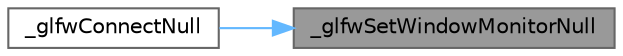 digraph "_glfwSetWindowMonitorNull"
{
 // LATEX_PDF_SIZE
  bgcolor="transparent";
  edge [fontname=Helvetica,fontsize=10,labelfontname=Helvetica,labelfontsize=10];
  node [fontname=Helvetica,fontsize=10,shape=box,height=0.2,width=0.4];
  rankdir="RL";
  Node1 [id="Node000001",label="_glfwSetWindowMonitorNull",height=0.2,width=0.4,color="gray40", fillcolor="grey60", style="filled", fontcolor="black",tooltip=" "];
  Node1 -> Node2 [id="edge2_Node000001_Node000002",dir="back",color="steelblue1",style="solid",tooltip=" "];
  Node2 [id="Node000002",label="_glfwConnectNull",height=0.2,width=0.4,color="grey40", fillcolor="white", style="filled",URL="$_classes_2lib_2external_2glfw_2src_2null__init_8c.html#ab1d5e6831b39be2c5c38a03e6c2d0b86",tooltip=" "];
}
